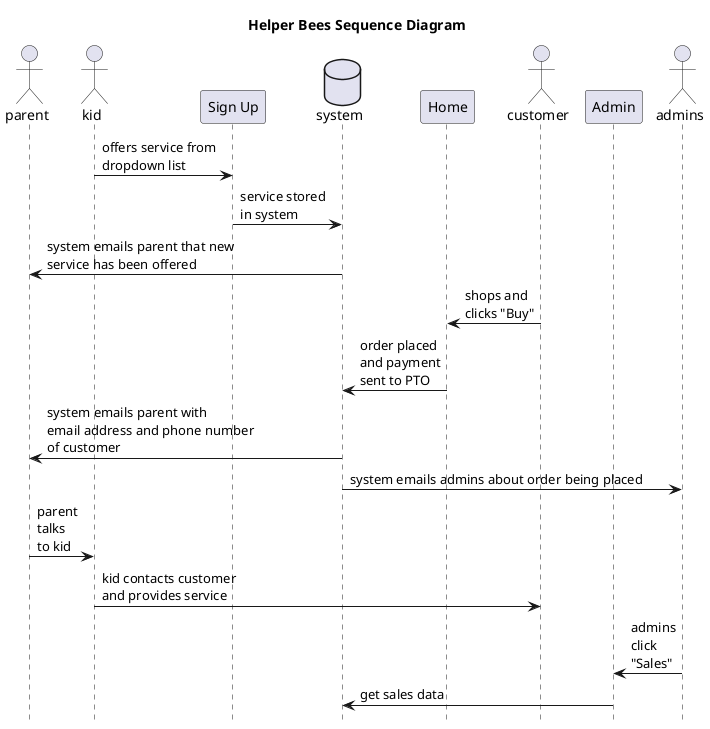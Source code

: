 @startuml

hide footbox
title Helper Bees Sequence Diagram

actor parent
actor kid
participant "Sign Up"
database system
participant "Home"
kid -> "Sign Up" : offers service from\ndropdown list
"Sign Up" -> system : service stored\nin system
system -> parent : system emails parent that new\nservice has been offered

actor customer
participant "Admin"
actor admins
customer -> "Home" : shops and\nclicks "Buy"
"Home" -> system : order placed\nand payment\nsent to PTO
system -> parent : system emails parent with\nemail address and phone number\nof customer
system -> admins : system emails admins about order being placed
parent -> kid : parent\ntalks\nto kid
kid -> customer : kid contacts customer\nand provides service
admins -> "Admin" : admins\nclick\n"Sales"
"Admin" -> system : get sales data

@enduml
